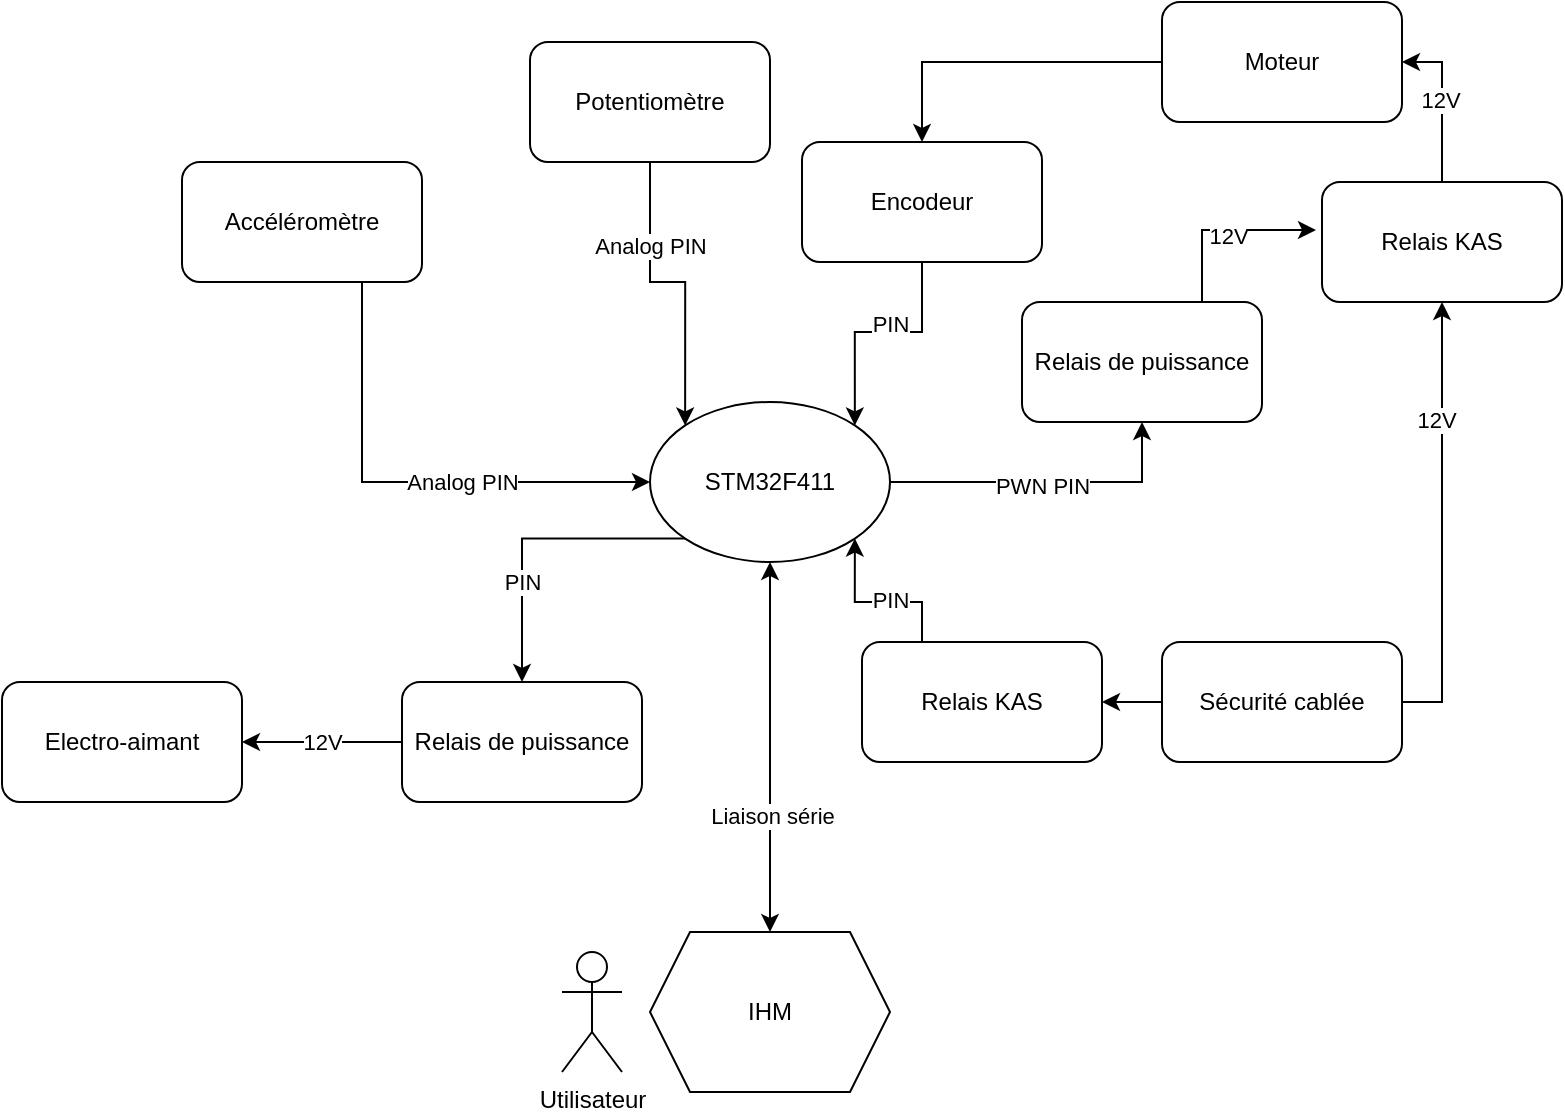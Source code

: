 <mxfile version="15.2.9" type="google"><diagram id="tCqe8H_-oRsUVR2IQw46" name="Page-1"><mxGraphModel dx="1342" dy="598" grid="1" gridSize="10" guides="1" tooltips="1" connect="1" arrows="1" fold="1" page="1" pageScale="1" pageWidth="827" pageHeight="1169" math="0" shadow="0"><root><mxCell id="0"/><mxCell id="1" parent="0"/><mxCell id="yB06eLn9SYd8Wp2RZSJK-13" style="edgeStyle=orthogonalEdgeStyle;rounded=0;orthogonalLoop=1;jettySize=auto;html=1;exitX=1;exitY=0.5;exitDx=0;exitDy=0;entryX=0.5;entryY=1;entryDx=0;entryDy=0;" parent="1" source="yB06eLn9SYd8Wp2RZSJK-1" target="yB06eLn9SYd8Wp2RZSJK-4" edge="1"><mxGeometry relative="1" as="geometry"/></mxCell><mxCell id="yB06eLn9SYd8Wp2RZSJK-28" value="PWN PIN" style="edgeLabel;html=1;align=center;verticalAlign=middle;resizable=0;points=[];" parent="yB06eLn9SYd8Wp2RZSJK-13" vertex="1" connectable="0"><mxGeometry x="-0.023" y="-2" relative="1" as="geometry"><mxPoint as="offset"/></mxGeometry></mxCell><mxCell id="yB06eLn9SYd8Wp2RZSJK-22" style="edgeStyle=orthogonalEdgeStyle;rounded=0;orthogonalLoop=1;jettySize=auto;html=1;exitX=0;exitY=1;exitDx=0;exitDy=0;entryX=0.5;entryY=0;entryDx=0;entryDy=0;" parent="1" source="yB06eLn9SYd8Wp2RZSJK-1" target="yB06eLn9SYd8Wp2RZSJK-21" edge="1"><mxGeometry relative="1" as="geometry"/></mxCell><mxCell id="yB06eLn9SYd8Wp2RZSJK-24" value="PIN" style="edgeLabel;html=1;align=center;verticalAlign=middle;resizable=0;points=[];" parent="yB06eLn9SYd8Wp2RZSJK-22" vertex="1" connectable="0"><mxGeometry x="0.178" y="1" relative="1" as="geometry"><mxPoint x="-1" y="13" as="offset"/></mxGeometry></mxCell><mxCell id="yB06eLn9SYd8Wp2RZSJK-1" value="STM32F411" style="ellipse;whiteSpace=wrap;html=1;" parent="1" vertex="1"><mxGeometry x="354" y="240" width="120" height="80" as="geometry"/></mxCell><mxCell id="yB06eLn9SYd8Wp2RZSJK-12" style="edgeStyle=orthogonalEdgeStyle;rounded=0;orthogonalLoop=1;jettySize=auto;html=1;exitX=0.75;exitY=1;exitDx=0;exitDy=0;entryX=0;entryY=0.5;entryDx=0;entryDy=0;" parent="1" source="yB06eLn9SYd8Wp2RZSJK-2" target="yB06eLn9SYd8Wp2RZSJK-1" edge="1"><mxGeometry relative="1" as="geometry"/></mxCell><mxCell id="yB06eLn9SYd8Wp2RZSJK-19" value="Analog PIN" style="edgeLabel;html=1;align=center;verticalAlign=middle;resizable=0;points=[];" parent="yB06eLn9SYd8Wp2RZSJK-12" vertex="1" connectable="0"><mxGeometry x="0.311" y="-2" relative="1" as="geometry"><mxPoint x="-10" y="-2" as="offset"/></mxGeometry></mxCell><mxCell id="yB06eLn9SYd8Wp2RZSJK-2" value="Accéléromètre" style="rounded=1;whiteSpace=wrap;html=1;" parent="1" vertex="1"><mxGeometry x="120" y="120" width="120" height="60" as="geometry"/></mxCell><mxCell id="yB06eLn9SYd8Wp2RZSJK-15" style="edgeStyle=orthogonalEdgeStyle;rounded=0;orthogonalLoop=1;jettySize=auto;html=1;exitX=0;exitY=0.5;exitDx=0;exitDy=0;entryX=0.5;entryY=0;entryDx=0;entryDy=0;" parent="1" source="yB06eLn9SYd8Wp2RZSJK-3" target="yB06eLn9SYd8Wp2RZSJK-5" edge="1"><mxGeometry relative="1" as="geometry"/></mxCell><mxCell id="yB06eLn9SYd8Wp2RZSJK-3" value="Moteur" style="rounded=1;whiteSpace=wrap;html=1;" parent="1" vertex="1"><mxGeometry x="610" y="40" width="120" height="60" as="geometry"/></mxCell><mxCell id="lGmebEUnvKCeTxXy7CNk-5" style="edgeStyle=orthogonalEdgeStyle;rounded=0;orthogonalLoop=1;jettySize=auto;html=1;exitX=0.75;exitY=0;exitDx=0;exitDy=0;entryX=-0.025;entryY=0.4;entryDx=0;entryDy=0;entryPerimeter=0;" parent="1" source="yB06eLn9SYd8Wp2RZSJK-4" target="lGmebEUnvKCeTxXy7CNk-2" edge="1"><mxGeometry relative="1" as="geometry"/></mxCell><mxCell id="lGmebEUnvKCeTxXy7CNk-6" value="12V" style="edgeLabel;html=1;align=center;verticalAlign=middle;resizable=0;points=[];" parent="lGmebEUnvKCeTxXy7CNk-5" vertex="1" connectable="0"><mxGeometry x="0.054" y="-3" relative="1" as="geometry"><mxPoint as="offset"/></mxGeometry></mxCell><mxCell id="yB06eLn9SYd8Wp2RZSJK-4" value="Relais de puissance" style="rounded=1;whiteSpace=wrap;html=1;" parent="1" vertex="1"><mxGeometry x="540" y="190" width="120" height="60" as="geometry"/></mxCell><mxCell id="yB06eLn9SYd8Wp2RZSJK-16" style="edgeStyle=orthogonalEdgeStyle;rounded=0;orthogonalLoop=1;jettySize=auto;html=1;exitX=0.5;exitY=1;exitDx=0;exitDy=0;entryX=1;entryY=0;entryDx=0;entryDy=0;" parent="1" source="yB06eLn9SYd8Wp2RZSJK-5" target="yB06eLn9SYd8Wp2RZSJK-1" edge="1"><mxGeometry relative="1" as="geometry"/></mxCell><mxCell id="yB06eLn9SYd8Wp2RZSJK-31" value="PIN" style="edgeLabel;html=1;align=center;verticalAlign=middle;resizable=0;points=[];" parent="yB06eLn9SYd8Wp2RZSJK-16" vertex="1" connectable="0"><mxGeometry x="-0.462" y="2" relative="1" as="geometry"><mxPoint x="-18" as="offset"/></mxGeometry></mxCell><mxCell id="yB06eLn9SYd8Wp2RZSJK-5" value="Encodeur" style="rounded=1;whiteSpace=wrap;html=1;" parent="1" vertex="1"><mxGeometry x="430" y="110" width="120" height="60" as="geometry"/></mxCell><mxCell id="lGmebEUnvKCeTxXy7CNk-4" style="edgeStyle=orthogonalEdgeStyle;rounded=0;orthogonalLoop=1;jettySize=auto;html=1;exitX=1;exitY=0.25;exitDx=0;exitDy=0;entryX=0.5;entryY=1;entryDx=0;entryDy=0;" parent="1" source="yB06eLn9SYd8Wp2RZSJK-6" target="lGmebEUnvKCeTxXy7CNk-2" edge="1"><mxGeometry relative="1" as="geometry"><Array as="points"><mxPoint x="730" y="390"/><mxPoint x="750" y="390"/></Array></mxGeometry></mxCell><mxCell id="MPtU8xv3gfCpCOxwLgVr-2" value="12V" style="edgeLabel;html=1;align=center;verticalAlign=middle;resizable=0;points=[];" parent="lGmebEUnvKCeTxXy7CNk-4" vertex="1" connectable="0"><mxGeometry x="0.498" y="3" relative="1" as="geometry"><mxPoint as="offset"/></mxGeometry></mxCell><mxCell id="lGmebEUnvKCeTxXy7CNk-11" style="edgeStyle=orthogonalEdgeStyle;rounded=0;orthogonalLoop=1;jettySize=auto;html=1;exitX=0;exitY=0.5;exitDx=0;exitDy=0;entryX=1;entryY=0.5;entryDx=0;entryDy=0;" parent="1" source="yB06eLn9SYd8Wp2RZSJK-6" target="lGmebEUnvKCeTxXy7CNk-10" edge="1"><mxGeometry relative="1" as="geometry"/></mxCell><mxCell id="yB06eLn9SYd8Wp2RZSJK-6" value="Sécurité cablée" style="rounded=1;whiteSpace=wrap;html=1;" parent="1" vertex="1"><mxGeometry x="610" y="360" width="120" height="60" as="geometry"/></mxCell><mxCell id="yB06eLn9SYd8Wp2RZSJK-7" value="Electro-aimant" style="rounded=1;whiteSpace=wrap;html=1;" parent="1" vertex="1"><mxGeometry x="30" y="380" width="120" height="60" as="geometry"/></mxCell><mxCell id="yB06eLn9SYd8Wp2RZSJK-18" style="edgeStyle=orthogonalEdgeStyle;rounded=0;orthogonalLoop=1;jettySize=auto;html=1;exitX=0.5;exitY=1;exitDx=0;exitDy=0;entryX=0;entryY=0;entryDx=0;entryDy=0;" parent="1" source="yB06eLn9SYd8Wp2RZSJK-17" target="yB06eLn9SYd8Wp2RZSJK-1" edge="1"><mxGeometry relative="1" as="geometry"/></mxCell><mxCell id="yB06eLn9SYd8Wp2RZSJK-32" value="Analog PIN" style="edgeLabel;html=1;align=center;verticalAlign=middle;resizable=0;points=[];" parent="yB06eLn9SYd8Wp2RZSJK-18" vertex="1" connectable="0"><mxGeometry x="-0.437" relative="1" as="geometry"><mxPoint as="offset"/></mxGeometry></mxCell><mxCell id="yB06eLn9SYd8Wp2RZSJK-17" value="Potentiomètre" style="rounded=1;whiteSpace=wrap;html=1;" parent="1" vertex="1"><mxGeometry x="294" y="60" width="120" height="60" as="geometry"/></mxCell><mxCell id="yB06eLn9SYd8Wp2RZSJK-23" style="edgeStyle=orthogonalEdgeStyle;rounded=0;orthogonalLoop=1;jettySize=auto;html=1;exitX=0;exitY=0.5;exitDx=0;exitDy=0;entryX=1;entryY=0.5;entryDx=0;entryDy=0;" parent="1" source="yB06eLn9SYd8Wp2RZSJK-21" target="yB06eLn9SYd8Wp2RZSJK-7" edge="1"><mxGeometry relative="1" as="geometry"/></mxCell><mxCell id="yB06eLn9SYd8Wp2RZSJK-30" value="12V" style="edgeLabel;html=1;align=center;verticalAlign=middle;resizable=0;points=[];" parent="yB06eLn9SYd8Wp2RZSJK-23" vertex="1" connectable="0"><mxGeometry x="0.25" y="2" relative="1" as="geometry"><mxPoint x="10" y="-2" as="offset"/></mxGeometry></mxCell><mxCell id="yB06eLn9SYd8Wp2RZSJK-21" value="Relais de puissance" style="rounded=1;whiteSpace=wrap;html=1;" parent="1" vertex="1"><mxGeometry x="230" y="380" width="120" height="60" as="geometry"/></mxCell><mxCell id="yB06eLn9SYd8Wp2RZSJK-37" value="IHM" style="shape=hexagon;perimeter=hexagonPerimeter2;whiteSpace=wrap;html=1;fixedSize=1;" parent="1" vertex="1"><mxGeometry x="354" y="505" width="120" height="80" as="geometry"/></mxCell><mxCell id="yB06eLn9SYd8Wp2RZSJK-41" value="" style="endArrow=classic;startArrow=classic;html=1;exitX=0.5;exitY=0;exitDx=0;exitDy=0;entryX=0.5;entryY=1;entryDx=0;entryDy=0;" parent="1" source="yB06eLn9SYd8Wp2RZSJK-37" target="yB06eLn9SYd8Wp2RZSJK-1" edge="1"><mxGeometry width="50" height="50" relative="1" as="geometry"><mxPoint x="480" y="430" as="sourcePoint"/><mxPoint x="530" y="380" as="targetPoint"/></mxGeometry></mxCell><mxCell id="yB06eLn9SYd8Wp2RZSJK-42" value="Liaison série" style="edgeLabel;html=1;align=center;verticalAlign=middle;resizable=0;points=[];" parent="yB06eLn9SYd8Wp2RZSJK-41" vertex="1" connectable="0"><mxGeometry x="-0.373" y="-1" relative="1" as="geometry"><mxPoint as="offset"/></mxGeometry></mxCell><mxCell id="yB06eLn9SYd8Wp2RZSJK-43" value="Utilisateur" style="shape=umlActor;verticalLabelPosition=bottom;verticalAlign=top;html=1;outlineConnect=0;" parent="1" vertex="1"><mxGeometry x="310" y="515" width="30" height="60" as="geometry"/></mxCell><mxCell id="lGmebEUnvKCeTxXy7CNk-7" style="edgeStyle=orthogonalEdgeStyle;rounded=0;orthogonalLoop=1;jettySize=auto;html=1;exitX=0.5;exitY=0;exitDx=0;exitDy=0;entryX=1;entryY=0.5;entryDx=0;entryDy=0;" parent="1" source="lGmebEUnvKCeTxXy7CNk-2" target="yB06eLn9SYd8Wp2RZSJK-3" edge="1"><mxGeometry relative="1" as="geometry"/></mxCell><mxCell id="lGmebEUnvKCeTxXy7CNk-8" value="12V" style="edgeLabel;html=1;align=center;verticalAlign=middle;resizable=0;points=[];" parent="lGmebEUnvKCeTxXy7CNk-7" vertex="1" connectable="0"><mxGeometry x="0.025" y="1" relative="1" as="geometry"><mxPoint as="offset"/></mxGeometry></mxCell><mxCell id="lGmebEUnvKCeTxXy7CNk-2" value="Relais KAS" style="rounded=1;whiteSpace=wrap;html=1;" parent="1" vertex="1"><mxGeometry x="690" y="130" width="120" height="60" as="geometry"/></mxCell><mxCell id="lGmebEUnvKCeTxXy7CNk-12" style="edgeStyle=orthogonalEdgeStyle;rounded=0;orthogonalLoop=1;jettySize=auto;html=1;exitX=0.25;exitY=0;exitDx=0;exitDy=0;entryX=1;entryY=1;entryDx=0;entryDy=0;" parent="1" source="lGmebEUnvKCeTxXy7CNk-10" target="yB06eLn9SYd8Wp2RZSJK-1" edge="1"><mxGeometry relative="1" as="geometry"/></mxCell><mxCell id="lGmebEUnvKCeTxXy7CNk-13" value="PIN" style="edgeLabel;html=1;align=center;verticalAlign=middle;resizable=0;points=[];" parent="lGmebEUnvKCeTxXy7CNk-12" vertex="1" connectable="0"><mxGeometry x="0.102" y="-1" relative="1" as="geometry"><mxPoint x="11" as="offset"/></mxGeometry></mxCell><mxCell id="lGmebEUnvKCeTxXy7CNk-10" value="Relais KAS" style="rounded=1;whiteSpace=wrap;html=1;" parent="1" vertex="1"><mxGeometry x="460" y="360" width="120" height="60" as="geometry"/></mxCell></root></mxGraphModel></diagram></mxfile>